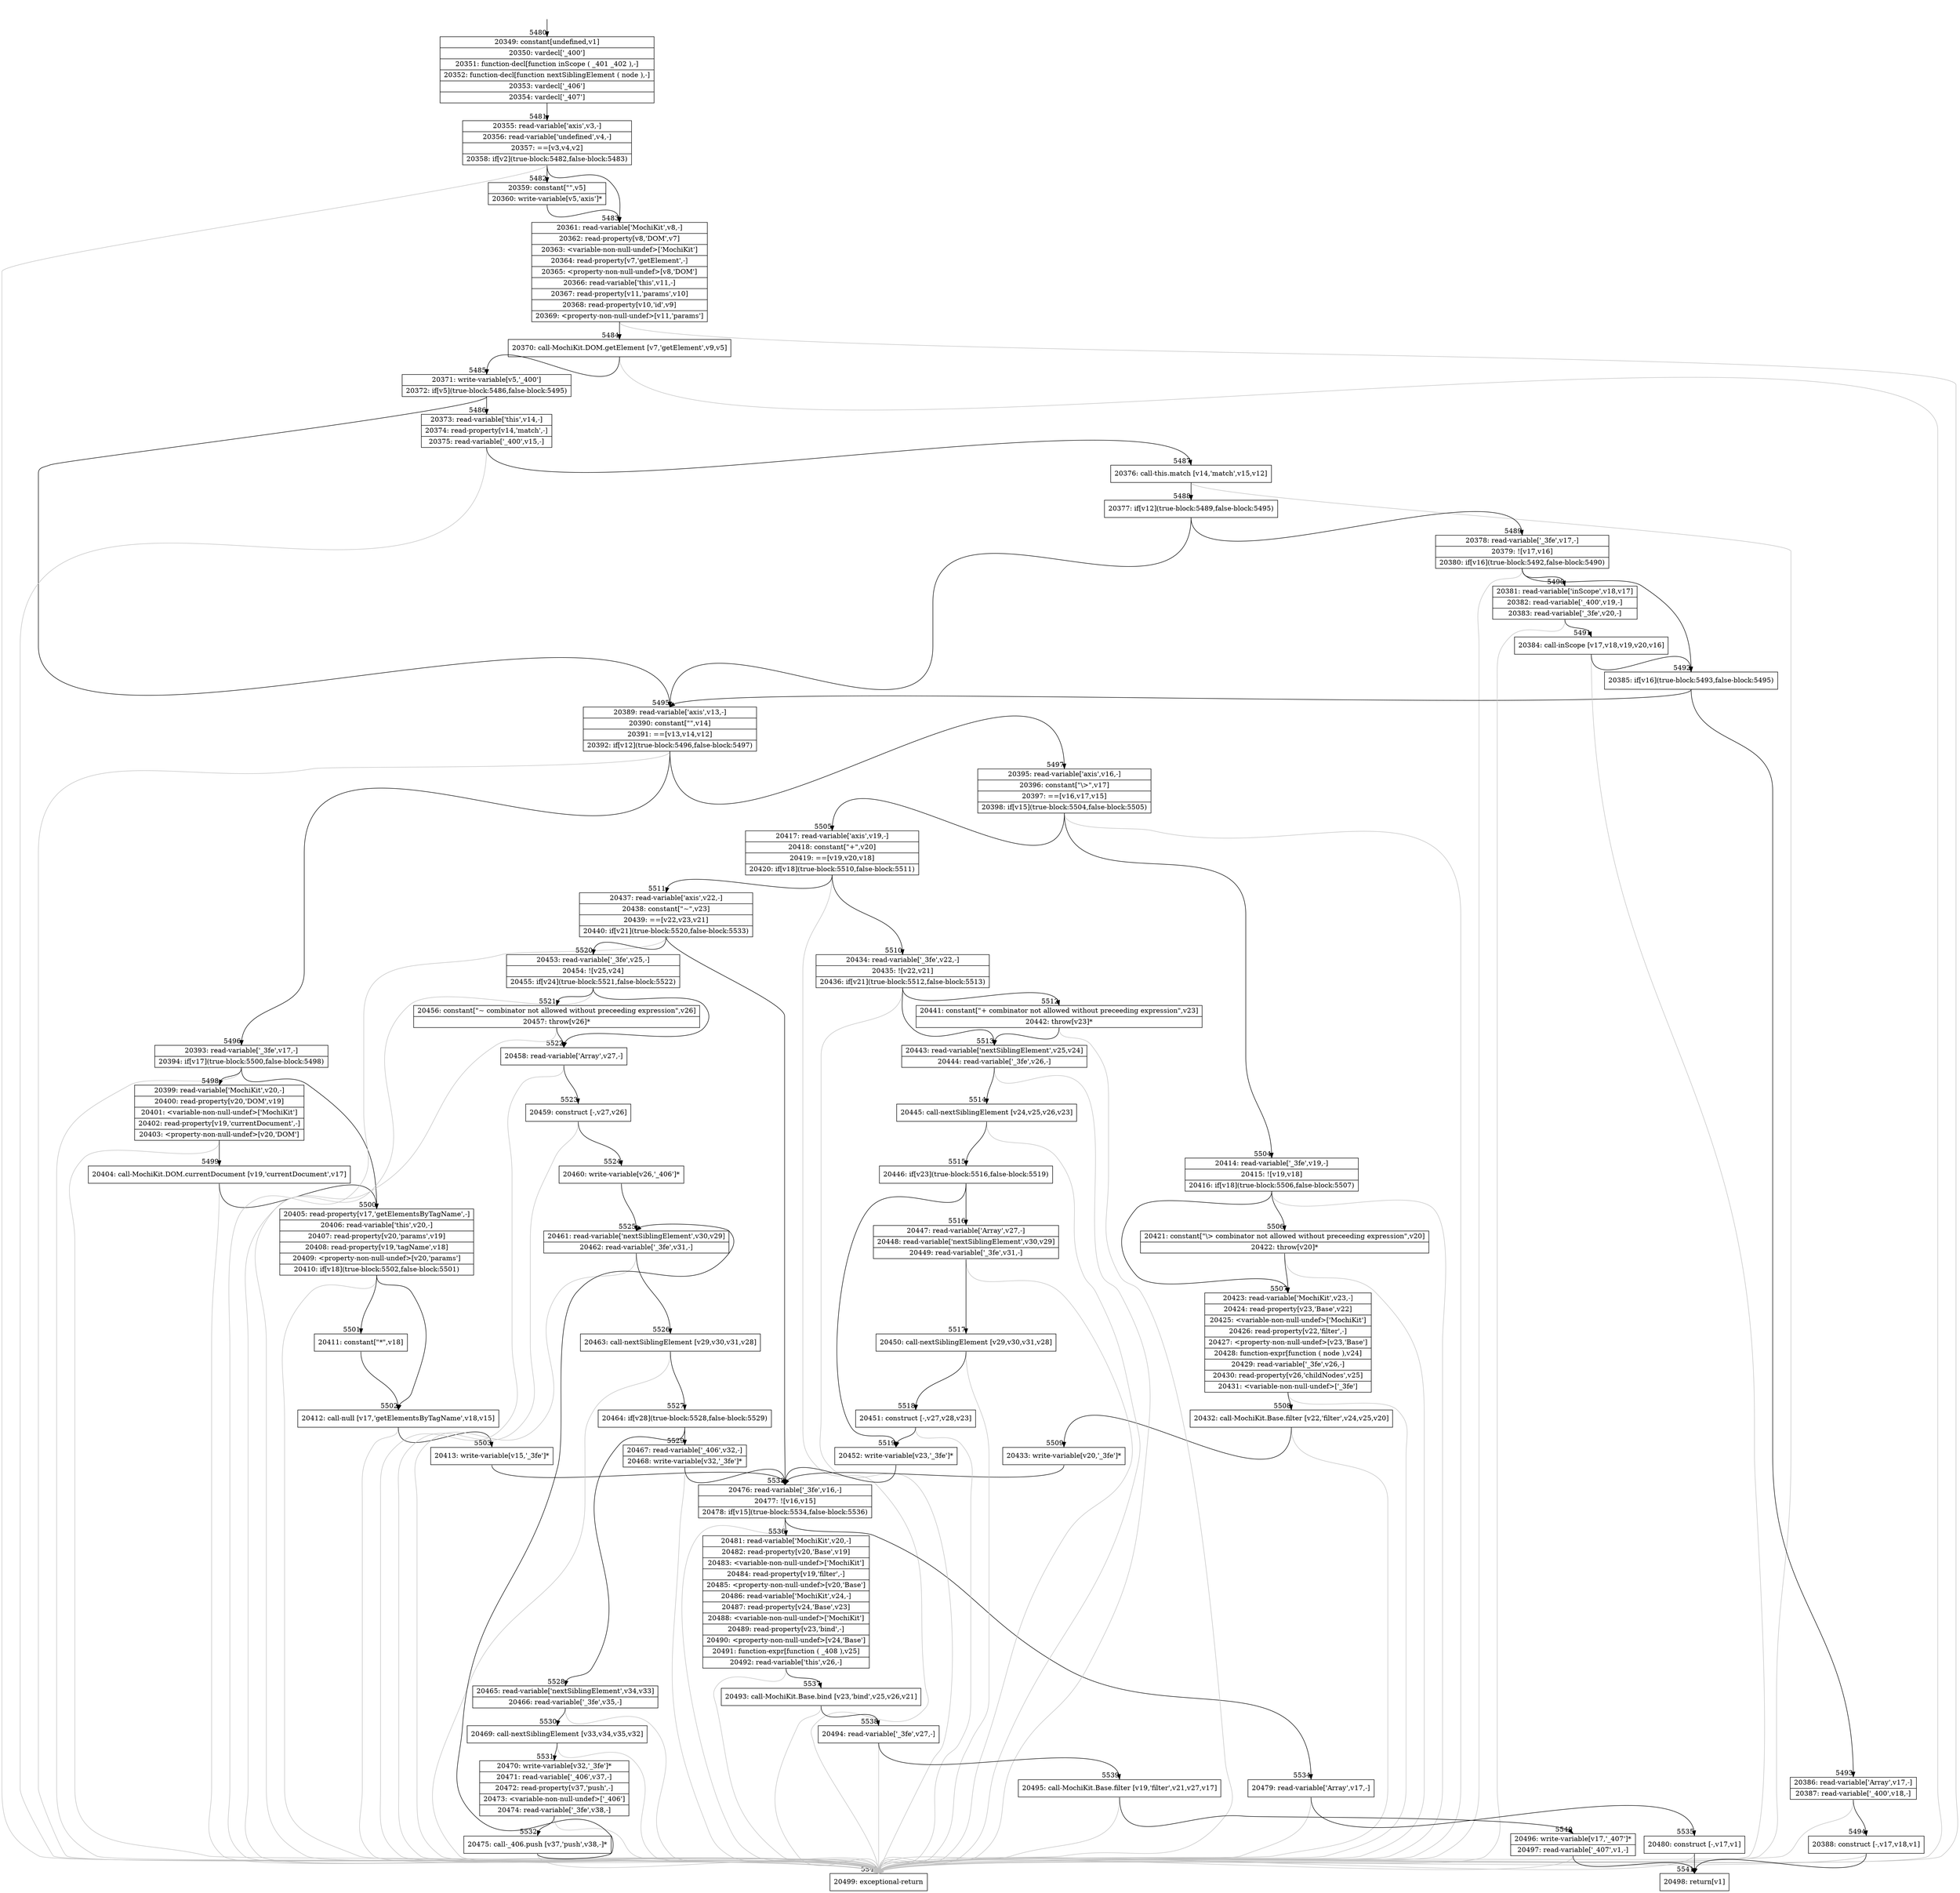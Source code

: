 digraph {
rankdir="TD"
BB_entry376[shape=none,label=""];
BB_entry376 -> BB5480 [tailport=s, headport=n, headlabel="    5480"]
BB5480 [shape=record label="{20349: constant[undefined,v1]|20350: vardecl['_400']|20351: function-decl[function inScope ( _401 _402 ),-]|20352: function-decl[function nextSiblingElement ( node ),-]|20353: vardecl['_406']|20354: vardecl['_407']}" ] 
BB5480 -> BB5481 [tailport=s, headport=n, headlabel="      5481"]
BB5481 [shape=record label="{20355: read-variable['axis',v3,-]|20356: read-variable['undefined',v4,-]|20357: ==[v3,v4,v2]|20358: if[v2](true-block:5482,false-block:5483)}" ] 
BB5481 -> BB5482 [tailport=s, headport=n, headlabel="      5482"]
BB5481 -> BB5483 [tailport=s, headport=n, headlabel="      5483"]
BB5481 -> BB5542 [tailport=s, headport=n, color=gray, headlabel="      5542"]
BB5482 [shape=record label="{20359: constant[\"\",v5]|20360: write-variable[v5,'axis']*}" ] 
BB5482 -> BB5483 [tailport=s, headport=n]
BB5483 [shape=record label="{20361: read-variable['MochiKit',v8,-]|20362: read-property[v8,'DOM',v7]|20363: \<variable-non-null-undef\>['MochiKit']|20364: read-property[v7,'getElement',-]|20365: \<property-non-null-undef\>[v8,'DOM']|20366: read-variable['this',v11,-]|20367: read-property[v11,'params',v10]|20368: read-property[v10,'id',v9]|20369: \<property-non-null-undef\>[v11,'params']}" ] 
BB5483 -> BB5484 [tailport=s, headport=n, headlabel="      5484"]
BB5483 -> BB5542 [tailport=s, headport=n, color=gray]
BB5484 [shape=record label="{20370: call-MochiKit.DOM.getElement [v7,'getElement',v9,v5]}" ] 
BB5484 -> BB5485 [tailport=s, headport=n, headlabel="      5485"]
BB5484 -> BB5542 [tailport=s, headport=n, color=gray]
BB5485 [shape=record label="{20371: write-variable[v5,'_400']|20372: if[v5](true-block:5486,false-block:5495)}" ] 
BB5485 -> BB5486 [tailport=s, headport=n, headlabel="      5486"]
BB5485 -> BB5495 [tailport=s, headport=n, headlabel="      5495"]
BB5486 [shape=record label="{20373: read-variable['this',v14,-]|20374: read-property[v14,'match',-]|20375: read-variable['_400',v15,-]}" ] 
BB5486 -> BB5487 [tailport=s, headport=n, headlabel="      5487"]
BB5486 -> BB5542 [tailport=s, headport=n, color=gray]
BB5487 [shape=record label="{20376: call-this.match [v14,'match',v15,v12]}" ] 
BB5487 -> BB5488 [tailport=s, headport=n, headlabel="      5488"]
BB5487 -> BB5542 [tailport=s, headport=n, color=gray]
BB5488 [shape=record label="{20377: if[v12](true-block:5489,false-block:5495)}" ] 
BB5488 -> BB5489 [tailport=s, headport=n, headlabel="      5489"]
BB5488 -> BB5495 [tailport=s, headport=n]
BB5489 [shape=record label="{20378: read-variable['_3fe',v17,-]|20379: ![v17,v16]|20380: if[v16](true-block:5492,false-block:5490)}" ] 
BB5489 -> BB5492 [tailport=s, headport=n, headlabel="      5492"]
BB5489 -> BB5490 [tailport=s, headport=n, headlabel="      5490"]
BB5489 -> BB5542 [tailport=s, headport=n, color=gray]
BB5490 [shape=record label="{20381: read-variable['inScope',v18,v17]|20382: read-variable['_400',v19,-]|20383: read-variable['_3fe',v20,-]}" ] 
BB5490 -> BB5491 [tailport=s, headport=n, headlabel="      5491"]
BB5490 -> BB5542 [tailport=s, headport=n, color=gray]
BB5491 [shape=record label="{20384: call-inScope [v17,v18,v19,v20,v16]}" ] 
BB5491 -> BB5492 [tailport=s, headport=n]
BB5491 -> BB5542 [tailport=s, headport=n, color=gray]
BB5492 [shape=record label="{20385: if[v16](true-block:5493,false-block:5495)}" ] 
BB5492 -> BB5493 [tailport=s, headport=n, headlabel="      5493"]
BB5492 -> BB5495 [tailport=s, headport=n]
BB5493 [shape=record label="{20386: read-variable['Array',v17,-]|20387: read-variable['_400',v18,-]}" ] 
BB5493 -> BB5494 [tailport=s, headport=n, headlabel="      5494"]
BB5493 -> BB5542 [tailport=s, headport=n, color=gray]
BB5494 [shape=record label="{20388: construct [-,v17,v18,v1]}" ] 
BB5494 -> BB5541 [tailport=s, headport=n, headlabel="      5541"]
BB5494 -> BB5542 [tailport=s, headport=n, color=gray]
BB5495 [shape=record label="{20389: read-variable['axis',v13,-]|20390: constant[\"\",v14]|20391: ==[v13,v14,v12]|20392: if[v12](true-block:5496,false-block:5497)}" ] 
BB5495 -> BB5496 [tailport=s, headport=n, headlabel="      5496"]
BB5495 -> BB5497 [tailport=s, headport=n, headlabel="      5497"]
BB5495 -> BB5542 [tailport=s, headport=n, color=gray]
BB5496 [shape=record label="{20393: read-variable['_3fe',v17,-]|20394: if[v17](true-block:5500,false-block:5498)}" ] 
BB5496 -> BB5500 [tailport=s, headport=n, headlabel="      5500"]
BB5496 -> BB5498 [tailport=s, headport=n, headlabel="      5498"]
BB5496 -> BB5542 [tailport=s, headport=n, color=gray]
BB5497 [shape=record label="{20395: read-variable['axis',v16,-]|20396: constant[\"\\\>\",v17]|20397: ==[v16,v17,v15]|20398: if[v15](true-block:5504,false-block:5505)}" ] 
BB5497 -> BB5504 [tailport=s, headport=n, headlabel="      5504"]
BB5497 -> BB5505 [tailport=s, headport=n, headlabel="      5505"]
BB5497 -> BB5542 [tailport=s, headport=n, color=gray]
BB5498 [shape=record label="{20399: read-variable['MochiKit',v20,-]|20400: read-property[v20,'DOM',v19]|20401: \<variable-non-null-undef\>['MochiKit']|20402: read-property[v19,'currentDocument',-]|20403: \<property-non-null-undef\>[v20,'DOM']}" ] 
BB5498 -> BB5499 [tailport=s, headport=n, headlabel="      5499"]
BB5498 -> BB5542 [tailport=s, headport=n, color=gray]
BB5499 [shape=record label="{20404: call-MochiKit.DOM.currentDocument [v19,'currentDocument',v17]}" ] 
BB5499 -> BB5500 [tailport=s, headport=n]
BB5499 -> BB5542 [tailport=s, headport=n, color=gray]
BB5500 [shape=record label="{20405: read-property[v17,'getElementsByTagName',-]|20406: read-variable['this',v20,-]|20407: read-property[v20,'params',v19]|20408: read-property[v19,'tagName',v18]|20409: \<property-non-null-undef\>[v20,'params']|20410: if[v18](true-block:5502,false-block:5501)}" ] 
BB5500 -> BB5502 [tailport=s, headport=n, headlabel="      5502"]
BB5500 -> BB5501 [tailport=s, headport=n, headlabel="      5501"]
BB5500 -> BB5542 [tailport=s, headport=n, color=gray]
BB5501 [shape=record label="{20411: constant[\"*\",v18]}" ] 
BB5501 -> BB5502 [tailport=s, headport=n]
BB5502 [shape=record label="{20412: call-null [v17,'getElementsByTagName',v18,v15]}" ] 
BB5502 -> BB5503 [tailport=s, headport=n, headlabel="      5503"]
BB5502 -> BB5542 [tailport=s, headport=n, color=gray]
BB5503 [shape=record label="{20413: write-variable[v15,'_3fe']*}" ] 
BB5503 -> BB5533 [tailport=s, headport=n, headlabel="      5533"]
BB5504 [shape=record label="{20414: read-variable['_3fe',v19,-]|20415: ![v19,v18]|20416: if[v18](true-block:5506,false-block:5507)}" ] 
BB5504 -> BB5506 [tailport=s, headport=n, headlabel="      5506"]
BB5504 -> BB5507 [tailport=s, headport=n, headlabel="      5507"]
BB5504 -> BB5542 [tailport=s, headport=n, color=gray]
BB5505 [shape=record label="{20417: read-variable['axis',v19,-]|20418: constant[\"+\",v20]|20419: ==[v19,v20,v18]|20420: if[v18](true-block:5510,false-block:5511)}" ] 
BB5505 -> BB5510 [tailport=s, headport=n, headlabel="      5510"]
BB5505 -> BB5511 [tailport=s, headport=n, headlabel="      5511"]
BB5505 -> BB5542 [tailport=s, headport=n, color=gray]
BB5506 [shape=record label="{20421: constant[\"\\\> combinator not allowed without preceeding expression\",v20]|20422: throw[v20]*}" ] 
BB5506 -> BB5507 [tailport=s, headport=n]
BB5506 -> BB5542 [tailport=s, headport=n, color=gray]
BB5507 [shape=record label="{20423: read-variable['MochiKit',v23,-]|20424: read-property[v23,'Base',v22]|20425: \<variable-non-null-undef\>['MochiKit']|20426: read-property[v22,'filter',-]|20427: \<property-non-null-undef\>[v23,'Base']|20428: function-expr[function ( node ),v24]|20429: read-variable['_3fe',v26,-]|20430: read-property[v26,'childNodes',v25]|20431: \<variable-non-null-undef\>['_3fe']}" ] 
BB5507 -> BB5508 [tailport=s, headport=n, headlabel="      5508"]
BB5507 -> BB5542 [tailport=s, headport=n, color=gray]
BB5508 [shape=record label="{20432: call-MochiKit.Base.filter [v22,'filter',v24,v25,v20]}" ] 
BB5508 -> BB5509 [tailport=s, headport=n, headlabel="      5509"]
BB5508 -> BB5542 [tailport=s, headport=n, color=gray]
BB5509 [shape=record label="{20433: write-variable[v20,'_3fe']*}" ] 
BB5509 -> BB5533 [tailport=s, headport=n]
BB5510 [shape=record label="{20434: read-variable['_3fe',v22,-]|20435: ![v22,v21]|20436: if[v21](true-block:5512,false-block:5513)}" ] 
BB5510 -> BB5512 [tailport=s, headport=n, headlabel="      5512"]
BB5510 -> BB5513 [tailport=s, headport=n, headlabel="      5513"]
BB5510 -> BB5542 [tailport=s, headport=n, color=gray]
BB5511 [shape=record label="{20437: read-variable['axis',v22,-]|20438: constant[\"~\",v23]|20439: ==[v22,v23,v21]|20440: if[v21](true-block:5520,false-block:5533)}" ] 
BB5511 -> BB5520 [tailport=s, headport=n, headlabel="      5520"]
BB5511 -> BB5533 [tailport=s, headport=n]
BB5511 -> BB5542 [tailport=s, headport=n, color=gray]
BB5512 [shape=record label="{20441: constant[\"+ combinator not allowed without preceeding expression\",v23]|20442: throw[v23]*}" ] 
BB5512 -> BB5513 [tailport=s, headport=n]
BB5512 -> BB5542 [tailport=s, headport=n, color=gray]
BB5513 [shape=record label="{20443: read-variable['nextSiblingElement',v25,v24]|20444: read-variable['_3fe',v26,-]}" ] 
BB5513 -> BB5514 [tailport=s, headport=n, headlabel="      5514"]
BB5513 -> BB5542 [tailport=s, headport=n, color=gray]
BB5514 [shape=record label="{20445: call-nextSiblingElement [v24,v25,v26,v23]}" ] 
BB5514 -> BB5515 [tailport=s, headport=n, headlabel="      5515"]
BB5514 -> BB5542 [tailport=s, headport=n, color=gray]
BB5515 [shape=record label="{20446: if[v23](true-block:5516,false-block:5519)}" ] 
BB5515 -> BB5519 [tailport=s, headport=n, headlabel="      5519"]
BB5515 -> BB5516 [tailport=s, headport=n, headlabel="      5516"]
BB5516 [shape=record label="{20447: read-variable['Array',v27,-]|20448: read-variable['nextSiblingElement',v30,v29]|20449: read-variable['_3fe',v31,-]}" ] 
BB5516 -> BB5517 [tailport=s, headport=n, headlabel="      5517"]
BB5516 -> BB5542 [tailport=s, headport=n, color=gray]
BB5517 [shape=record label="{20450: call-nextSiblingElement [v29,v30,v31,v28]}" ] 
BB5517 -> BB5518 [tailport=s, headport=n, headlabel="      5518"]
BB5517 -> BB5542 [tailport=s, headport=n, color=gray]
BB5518 [shape=record label="{20451: construct [-,v27,v28,v23]}" ] 
BB5518 -> BB5519 [tailport=s, headport=n]
BB5518 -> BB5542 [tailport=s, headport=n, color=gray]
BB5519 [shape=record label="{20452: write-variable[v23,'_3fe']*}" ] 
BB5519 -> BB5533 [tailport=s, headport=n]
BB5520 [shape=record label="{20453: read-variable['_3fe',v25,-]|20454: ![v25,v24]|20455: if[v24](true-block:5521,false-block:5522)}" ] 
BB5520 -> BB5521 [tailport=s, headport=n, headlabel="      5521"]
BB5520 -> BB5522 [tailport=s, headport=n, headlabel="      5522"]
BB5520 -> BB5542 [tailport=s, headport=n, color=gray]
BB5521 [shape=record label="{20456: constant[\"~ combinator not allowed without preceeding expression\",v26]|20457: throw[v26]*}" ] 
BB5521 -> BB5522 [tailport=s, headport=n]
BB5521 -> BB5542 [tailport=s, headport=n, color=gray]
BB5522 [shape=record label="{20458: read-variable['Array',v27,-]}" ] 
BB5522 -> BB5523 [tailport=s, headport=n, headlabel="      5523"]
BB5522 -> BB5542 [tailport=s, headport=n, color=gray]
BB5523 [shape=record label="{20459: construct [-,v27,v26]}" ] 
BB5523 -> BB5524 [tailport=s, headport=n, headlabel="      5524"]
BB5523 -> BB5542 [tailport=s, headport=n, color=gray]
BB5524 [shape=record label="{20460: write-variable[v26,'_406']*}" ] 
BB5524 -> BB5525 [tailport=s, headport=n, headlabel="      5525"]
BB5525 [shape=record label="{20461: read-variable['nextSiblingElement',v30,v29]|20462: read-variable['_3fe',v31,-]}" ] 
BB5525 -> BB5526 [tailport=s, headport=n, headlabel="      5526"]
BB5525 -> BB5542 [tailport=s, headport=n, color=gray]
BB5526 [shape=record label="{20463: call-nextSiblingElement [v29,v30,v31,v28]}" ] 
BB5526 -> BB5527 [tailport=s, headport=n, headlabel="      5527"]
BB5526 -> BB5542 [tailport=s, headport=n, color=gray]
BB5527 [shape=record label="{20464: if[v28](true-block:5528,false-block:5529)}" ] 
BB5527 -> BB5528 [tailport=s, headport=n, headlabel="      5528"]
BB5527 -> BB5529 [tailport=s, headport=n, headlabel="      5529"]
BB5528 [shape=record label="{20465: read-variable['nextSiblingElement',v34,v33]|20466: read-variable['_3fe',v35,-]}" ] 
BB5528 -> BB5530 [tailport=s, headport=n, headlabel="      5530"]
BB5528 -> BB5542 [tailport=s, headport=n, color=gray]
BB5529 [shape=record label="{20467: read-variable['_406',v32,-]|20468: write-variable[v32,'_3fe']*}" ] 
BB5529 -> BB5533 [tailport=s, headport=n]
BB5529 -> BB5542 [tailport=s, headport=n, color=gray]
BB5530 [shape=record label="{20469: call-nextSiblingElement [v33,v34,v35,v32]}" ] 
BB5530 -> BB5531 [tailport=s, headport=n, headlabel="      5531"]
BB5530 -> BB5542 [tailport=s, headport=n, color=gray]
BB5531 [shape=record label="{20470: write-variable[v32,'_3fe']*|20471: read-variable['_406',v37,-]|20472: read-property[v37,'push',-]|20473: \<variable-non-null-undef\>['_406']|20474: read-variable['_3fe',v38,-]}" ] 
BB5531 -> BB5532 [tailport=s, headport=n, headlabel="      5532"]
BB5531 -> BB5542 [tailport=s, headport=n, color=gray]
BB5532 [shape=record label="{20475: call-_406.push [v37,'push',v38,-]*}" ] 
BB5532 -> BB5525 [tailport=s, headport=n]
BB5532 -> BB5542 [tailport=s, headport=n, color=gray]
BB5533 [shape=record label="{20476: read-variable['_3fe',v16,-]|20477: ![v16,v15]|20478: if[v15](true-block:5534,false-block:5536)}" ] 
BB5533 -> BB5534 [tailport=s, headport=n, headlabel="      5534"]
BB5533 -> BB5536 [tailport=s, headport=n, headlabel="      5536"]
BB5533 -> BB5542 [tailport=s, headport=n, color=gray]
BB5534 [shape=record label="{20479: read-variable['Array',v17,-]}" ] 
BB5534 -> BB5535 [tailport=s, headport=n, headlabel="      5535"]
BB5534 -> BB5542 [tailport=s, headport=n, color=gray]
BB5535 [shape=record label="{20480: construct [-,v17,v1]}" ] 
BB5535 -> BB5541 [tailport=s, headport=n]
BB5535 -> BB5542 [tailport=s, headport=n, color=gray]
BB5536 [shape=record label="{20481: read-variable['MochiKit',v20,-]|20482: read-property[v20,'Base',v19]|20483: \<variable-non-null-undef\>['MochiKit']|20484: read-property[v19,'filter',-]|20485: \<property-non-null-undef\>[v20,'Base']|20486: read-variable['MochiKit',v24,-]|20487: read-property[v24,'Base',v23]|20488: \<variable-non-null-undef\>['MochiKit']|20489: read-property[v23,'bind',-]|20490: \<property-non-null-undef\>[v24,'Base']|20491: function-expr[function ( _408 ),v25]|20492: read-variable['this',v26,-]}" ] 
BB5536 -> BB5537 [tailport=s, headport=n, headlabel="      5537"]
BB5536 -> BB5542 [tailport=s, headport=n, color=gray]
BB5537 [shape=record label="{20493: call-MochiKit.Base.bind [v23,'bind',v25,v26,v21]}" ] 
BB5537 -> BB5538 [tailport=s, headport=n, headlabel="      5538"]
BB5537 -> BB5542 [tailport=s, headport=n, color=gray]
BB5538 [shape=record label="{20494: read-variable['_3fe',v27,-]}" ] 
BB5538 -> BB5539 [tailport=s, headport=n, headlabel="      5539"]
BB5538 -> BB5542 [tailport=s, headport=n, color=gray]
BB5539 [shape=record label="{20495: call-MochiKit.Base.filter [v19,'filter',v21,v27,v17]}" ] 
BB5539 -> BB5540 [tailport=s, headport=n, headlabel="      5540"]
BB5539 -> BB5542 [tailport=s, headport=n, color=gray]
BB5540 [shape=record label="{20496: write-variable[v17,'_407']*|20497: read-variable['_407',v1,-]}" ] 
BB5540 -> BB5541 [tailport=s, headport=n]
BB5540 -> BB5542 [tailport=s, headport=n, color=gray]
BB5541 [shape=record label="{20498: return[v1]}" ] 
BB5542 [shape=record label="{20499: exceptional-return}" ] 
//#$~ 3894
}
